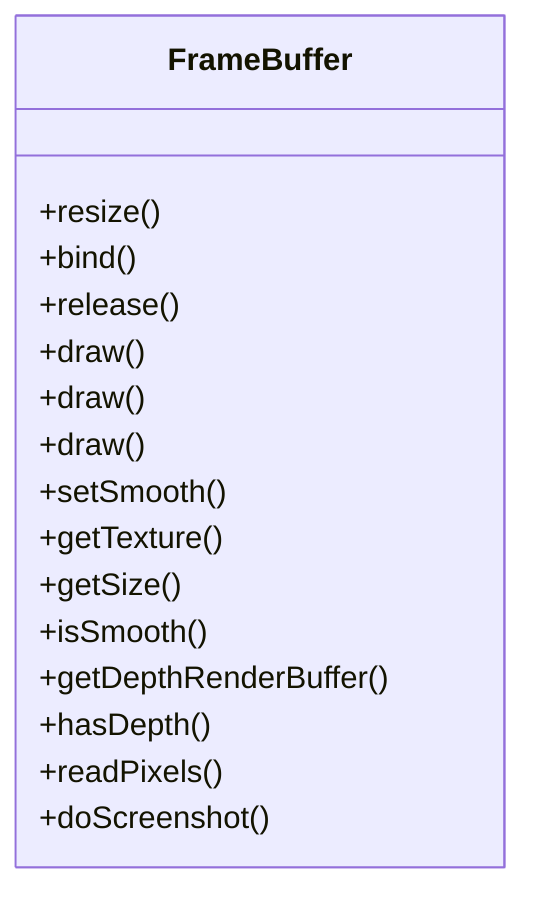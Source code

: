 classDiagram
    class FrameBuffer {
        +resize()
        +bind()
        +release()
        +draw()
        +draw()
        +draw()
        +setSmooth()
        +getTexture()
        +getSize()
        +isSmooth()
        +getDepthRenderBuffer()
        +hasDepth()
        +readPixels()
        +doScreenshot()
    }